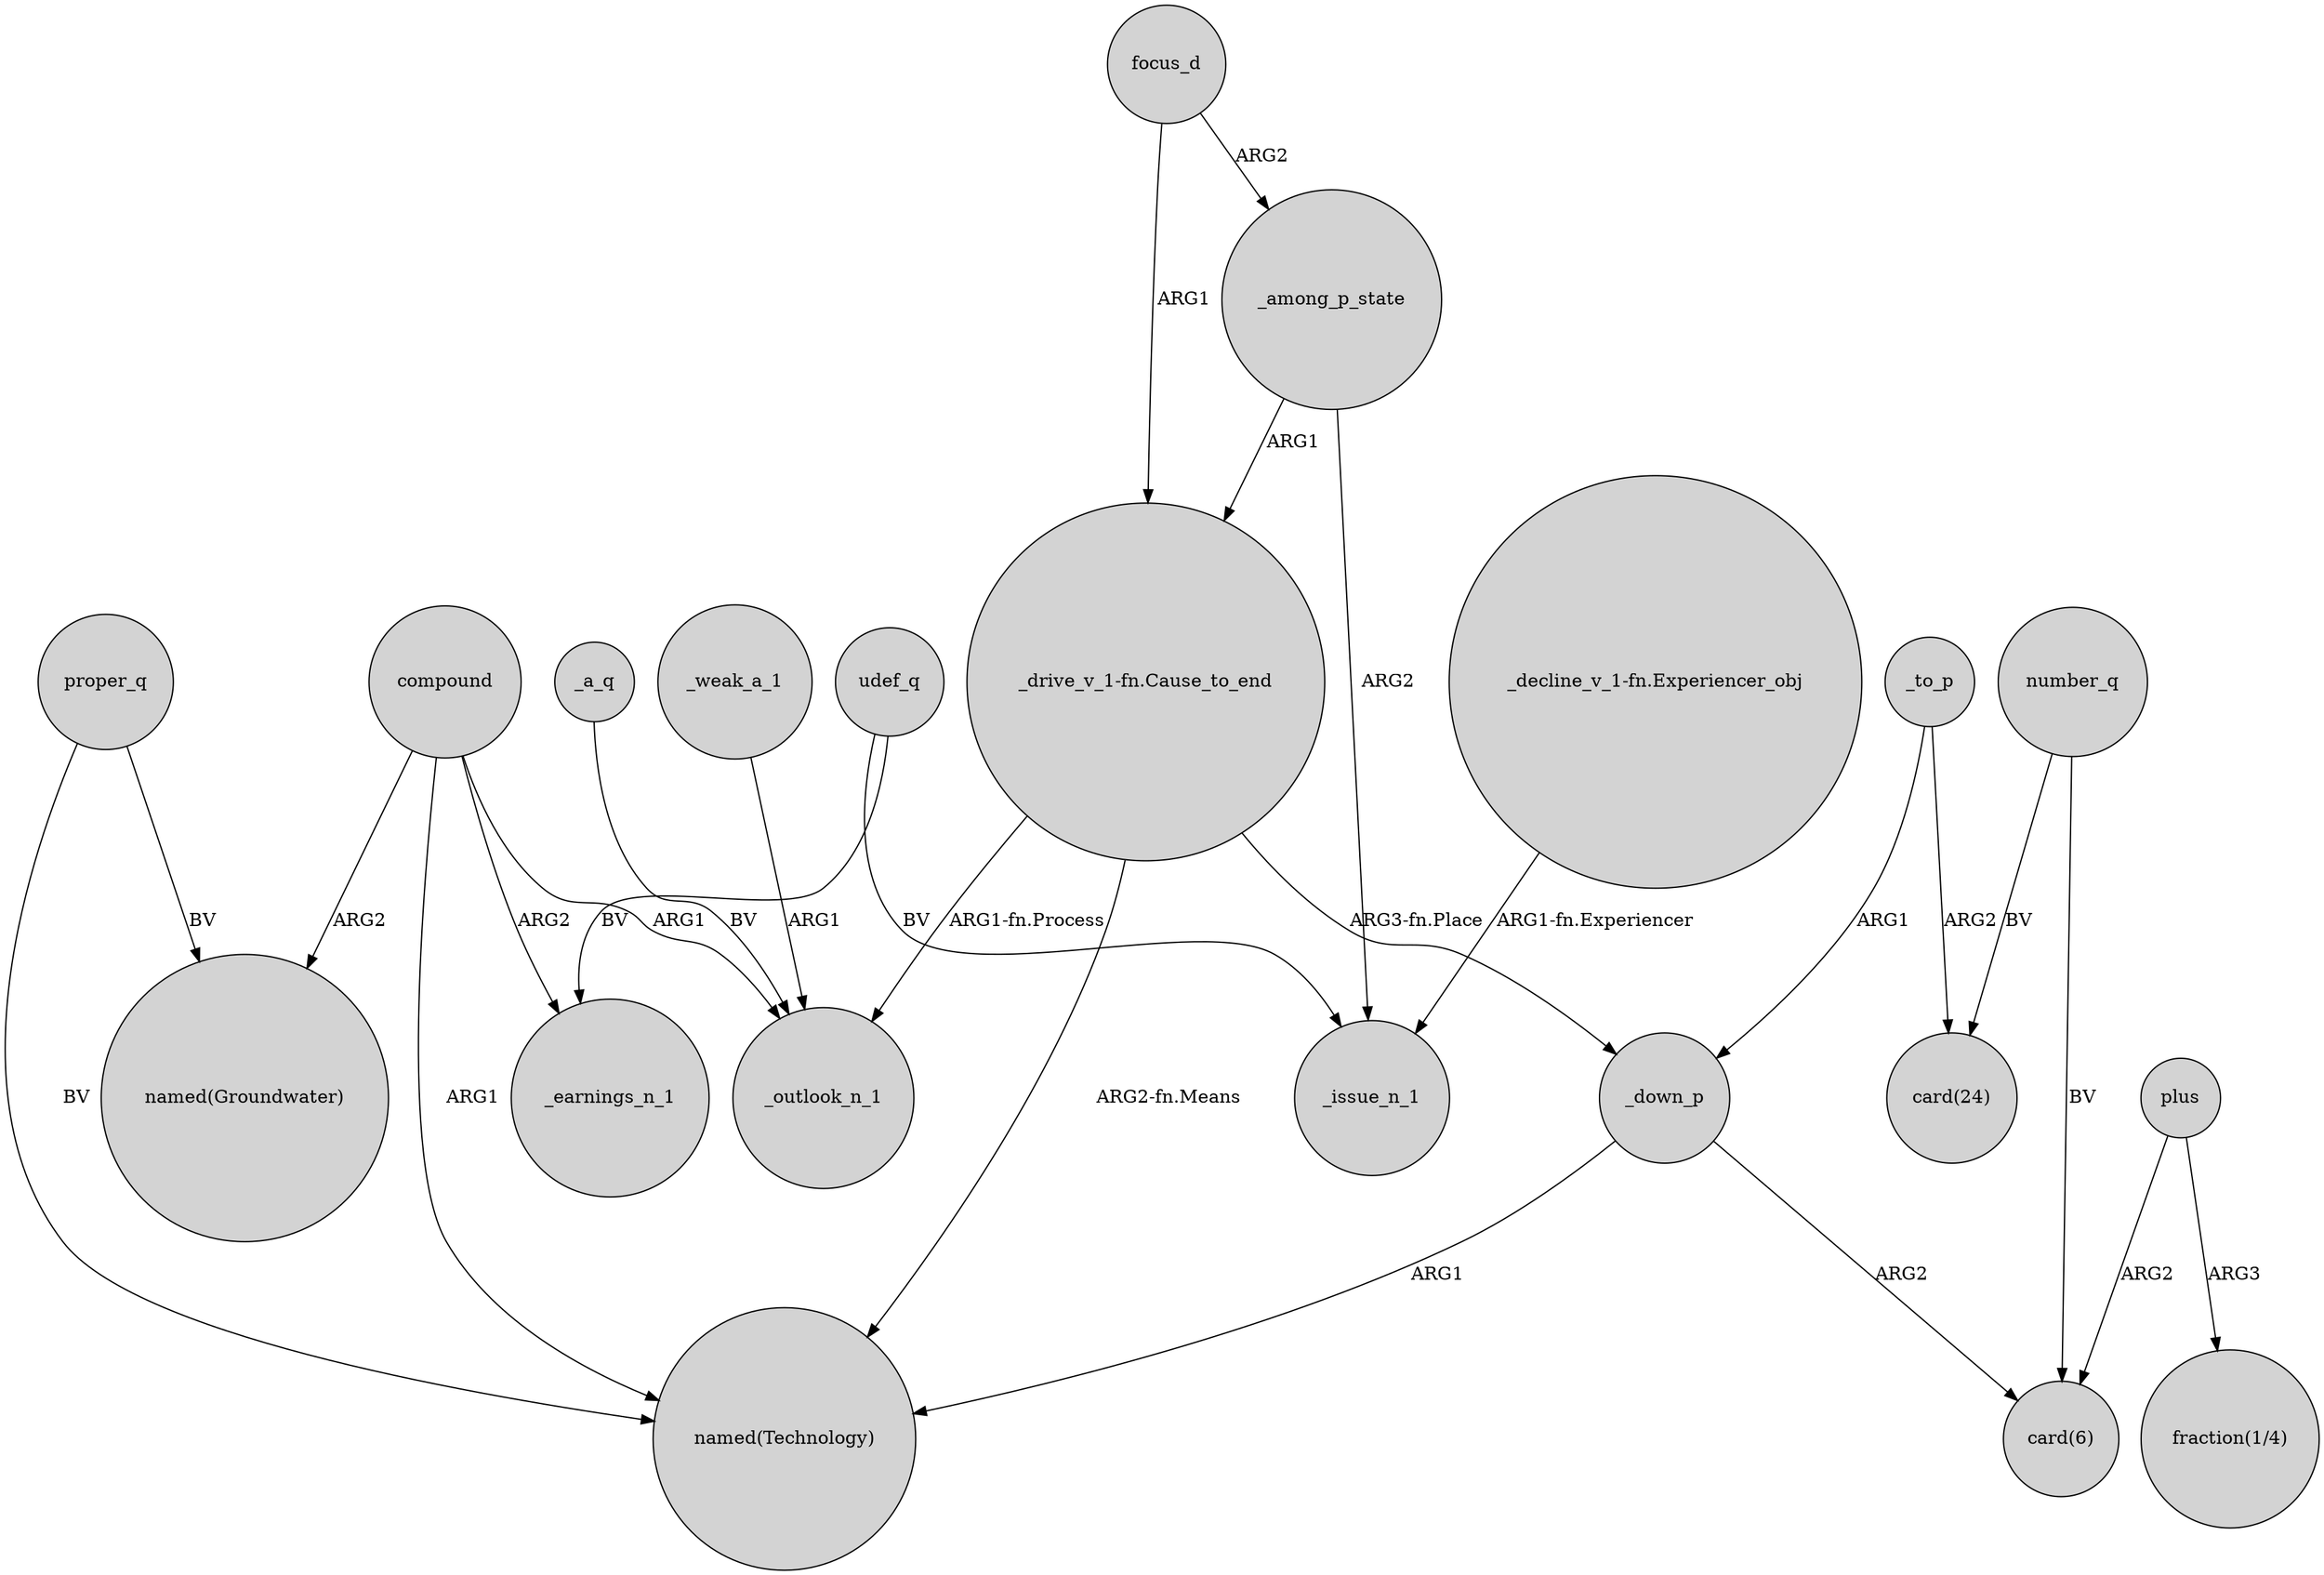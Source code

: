 digraph {
	node [shape=circle style=filled]
	"_drive_v_1-fn.Cause_to_end" -> _down_p [label="ARG3-fn.Place"]
	_to_p -> "card(24)" [label=ARG2]
	compound -> "named(Groundwater)" [label=ARG2]
	_among_p_state -> _issue_n_1 [label=ARG2]
	"_drive_v_1-fn.Cause_to_end" -> "named(Technology)" [label="ARG2-fn.Means"]
	"_decline_v_1-fn.Experiencer_obj" -> _issue_n_1 [label="ARG1-fn.Experiencer"]
	number_q -> "card(6)" [label=BV]
	plus -> "card(6)" [label=ARG2]
	_a_q -> _outlook_n_1 [label=BV]
	_to_p -> _down_p [label=ARG1]
	compound -> _earnings_n_1 [label=ARG2]
	proper_q -> "named(Technology)" [label=BV]
	udef_q -> _earnings_n_1 [label=BV]
	focus_d -> "_drive_v_1-fn.Cause_to_end" [label=ARG1]
	_down_p -> "card(6)" [label=ARG2]
	_among_p_state -> "_drive_v_1-fn.Cause_to_end" [label=ARG1]
	_down_p -> "named(Technology)" [label=ARG1]
	_weak_a_1 -> _outlook_n_1 [label=ARG1]
	proper_q -> "named(Groundwater)" [label=BV]
	udef_q -> _issue_n_1 [label=BV]
	"_drive_v_1-fn.Cause_to_end" -> _outlook_n_1 [label="ARG1-fn.Process"]
	plus -> "fraction(1/4)" [label=ARG3]
	number_q -> "card(24)" [label=BV]
	focus_d -> _among_p_state [label=ARG2]
	compound -> _outlook_n_1 [label=ARG1]
	compound -> "named(Technology)" [label=ARG1]
}
